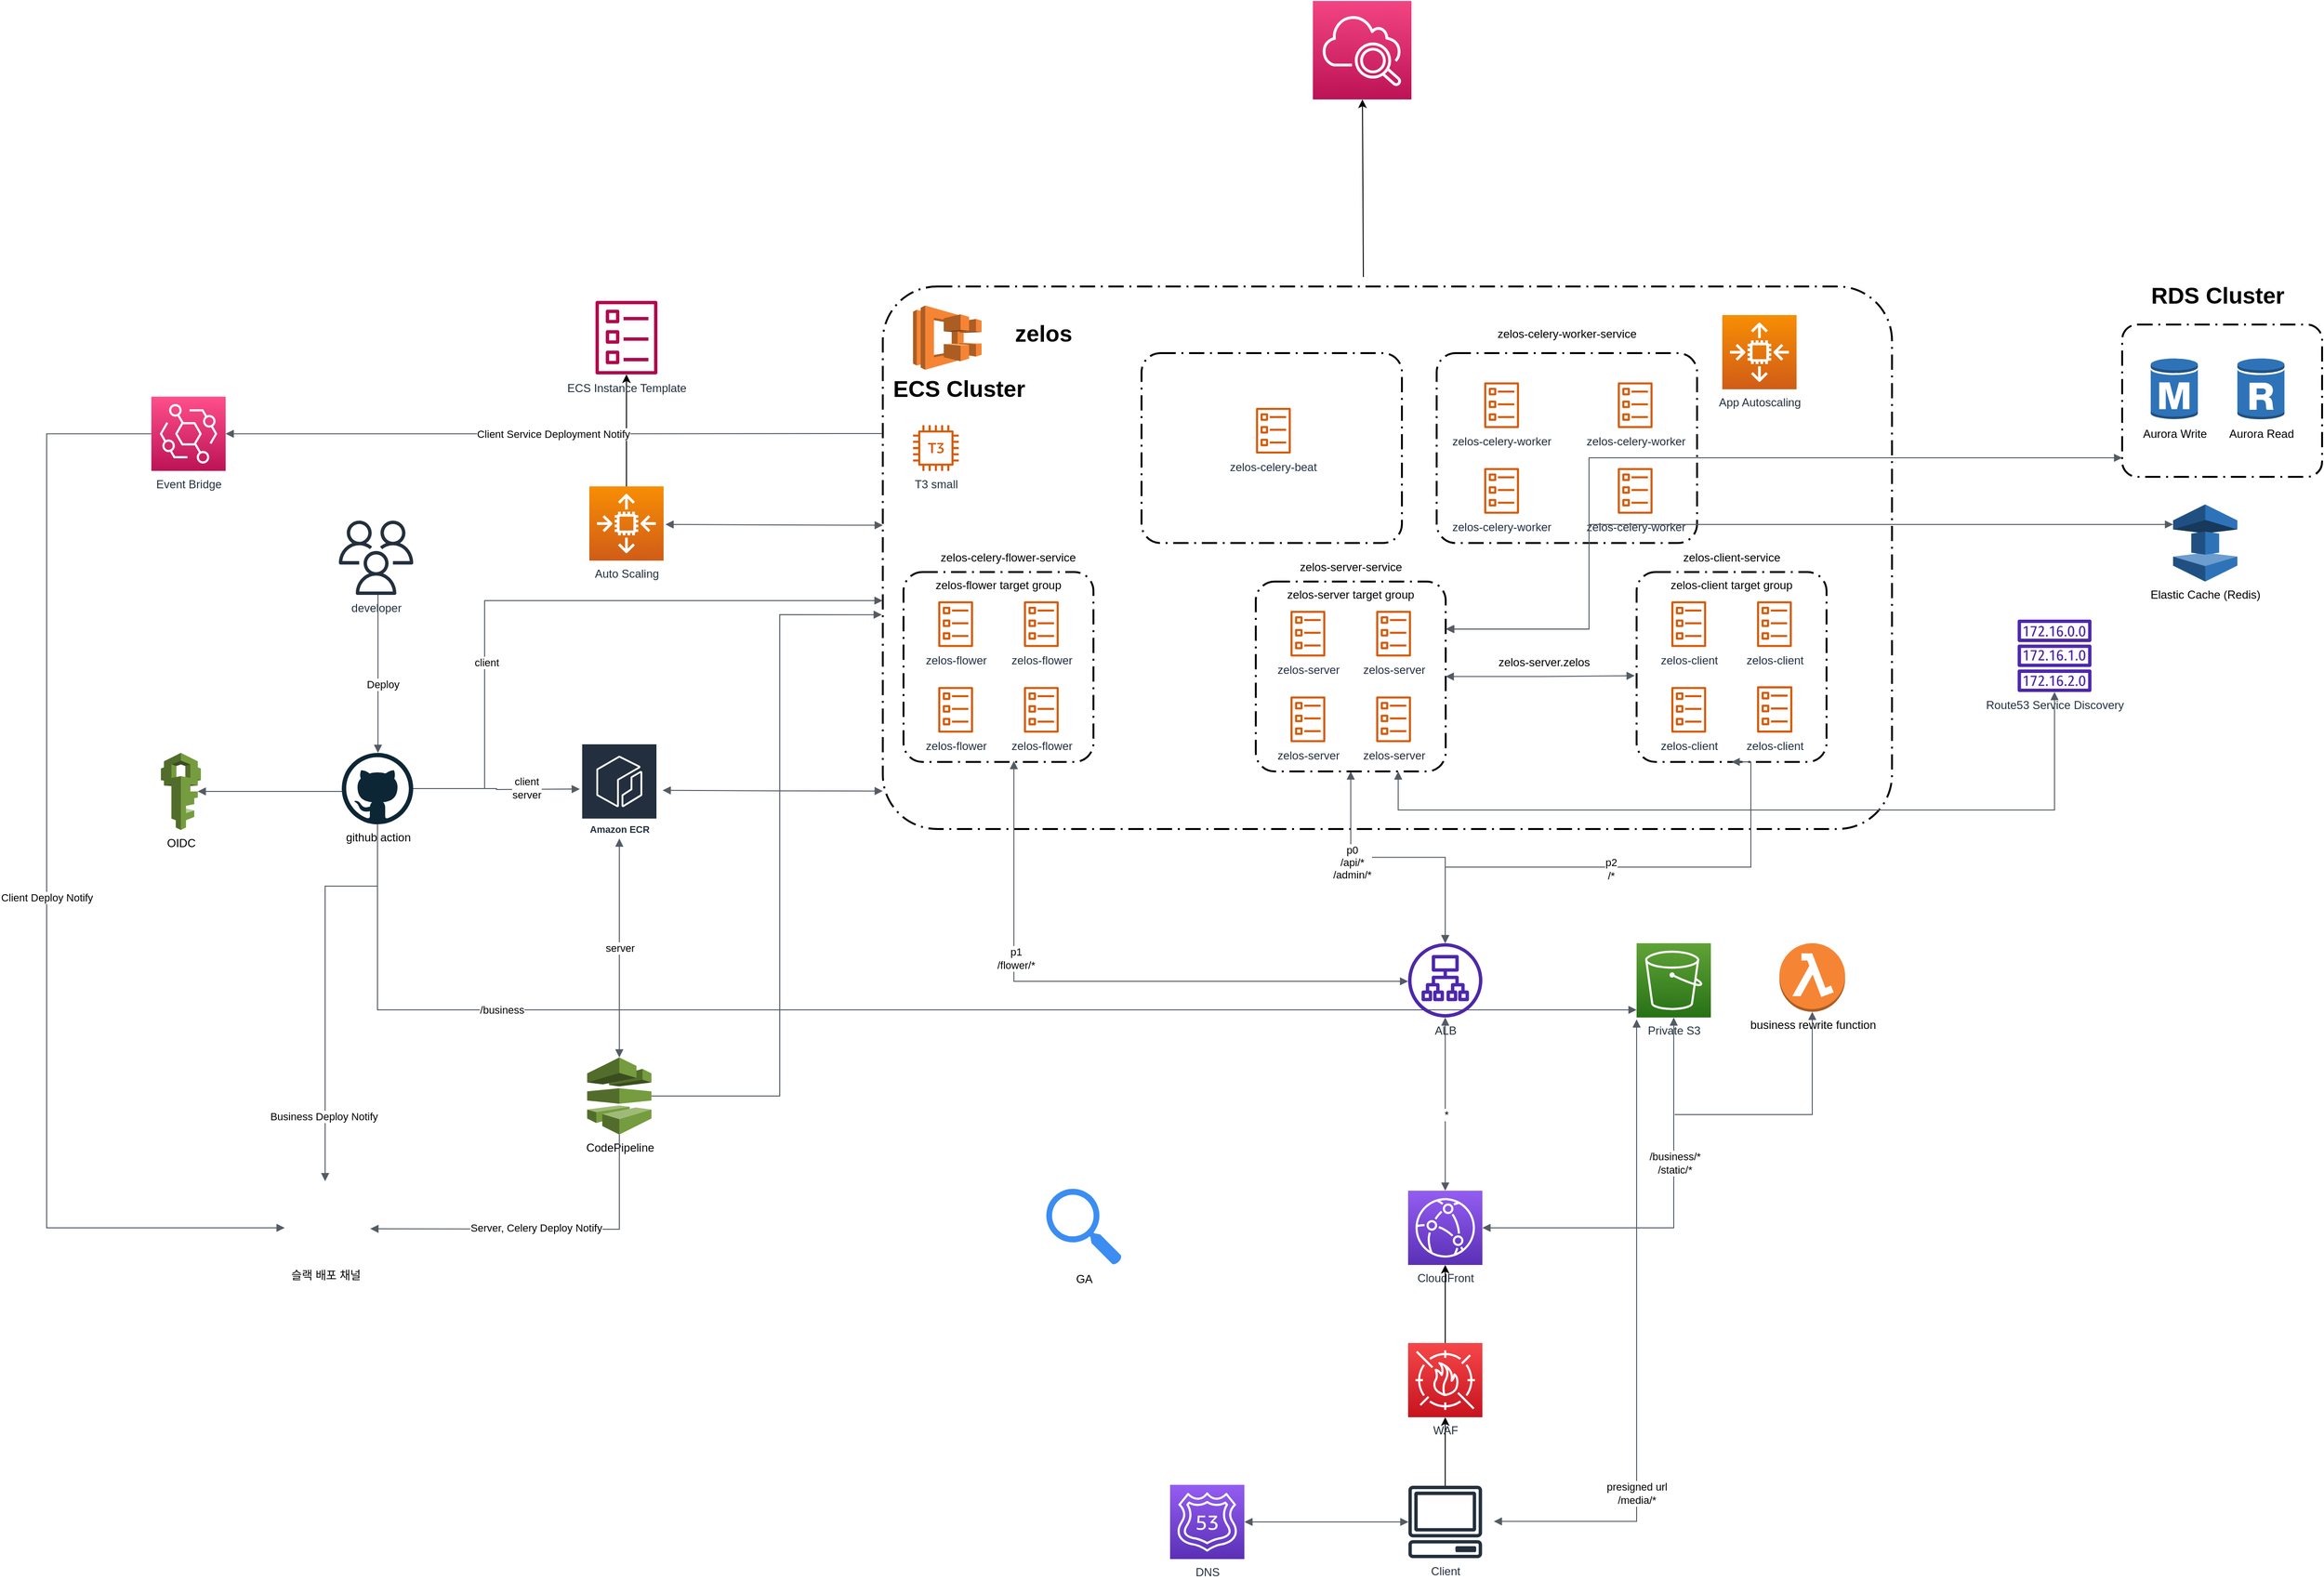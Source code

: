 <mxfile version="20.2.8" type="github">
  <diagram id="dJaCvuqT-7_yOBBMpMTf" name="페이지-1">
    <mxGraphModel dx="2943" dy="1865" grid="1" gridSize="10" guides="1" tooltips="1" connect="1" arrows="1" fold="1" page="1" pageScale="1" pageWidth="827" pageHeight="1169" math="0" shadow="0">
      <root>
        <mxCell id="0" />
        <mxCell id="1" parent="0" />
        <mxCell id="wSPPFu7AEnk8W4RW8utJ-110" value="" style="rounded=1;arcSize=10;dashed=1;fillColor=none;gradientColor=none;dashPattern=8 3 1 3;strokeWidth=2;" parent="1" vertex="1">
          <mxGeometry x="1070" y="-210" width="210" height="160" as="geometry" />
        </mxCell>
        <mxCell id="wSPPFu7AEnk8W4RW8utJ-85" value="" style="edgeStyle=orthogonalEdgeStyle;html=1;endArrow=block;elbow=vertical;startArrow=none;endFill=1;strokeColor=#545B64;rounded=0;" parent="1" source="wSPPFu7AEnk8W4RW8utJ-82" target="wSPPFu7AEnk8W4RW8utJ-2" edge="1">
          <mxGeometry width="100" relative="1" as="geometry">
            <mxPoint x="-180" y="430" as="sourcePoint" />
            <mxPoint x="560" y="490" as="targetPoint" />
            <Array as="points">
              <mxPoint x="-762" y="510" />
            </Array>
          </mxGeometry>
        </mxCell>
        <mxCell id="wSPPFu7AEnk8W4RW8utJ-86" value="/business" style="edgeLabel;html=1;align=center;verticalAlign=middle;resizable=0;points=[];" parent="wSPPFu7AEnk8W4RW8utJ-85" vertex="1" connectable="0">
          <mxGeometry x="-0.571" relative="1" as="geometry">
            <mxPoint as="offset" />
          </mxGeometry>
        </mxCell>
        <mxCell id="wSPPFu7AEnk8W4RW8utJ-41" value="" style="rounded=1;arcSize=10;dashed=1;fillColor=none;gradientColor=none;dashPattern=8 3 1 3;strokeWidth=2;" parent="1" vertex="1">
          <mxGeometry x="-231.75" y="-250" width="1060" height="570" as="geometry" />
        </mxCell>
        <mxCell id="wSPPFu7AEnk8W4RW8utJ-8" value="" style="edgeStyle=orthogonalEdgeStyle;rounded=0;orthogonalLoop=1;jettySize=auto;html=1;" parent="1" source="prAeV1eEA8YO_nb2PNf6-1" target="wSPPFu7AEnk8W4RW8utJ-5" edge="1">
          <mxGeometry relative="1" as="geometry" />
        </mxCell>
        <mxCell id="prAeV1eEA8YO_nb2PNf6-1" value="Client" style="sketch=0;outlineConnect=0;fontColor=#232F3E;gradientColor=none;fillColor=#232F3D;strokeColor=none;dashed=0;verticalLabelPosition=bottom;verticalAlign=top;align=center;html=1;fontSize=12;fontStyle=0;aspect=fixed;pointerEvents=1;shape=mxgraph.aws4.client;" parent="1" vertex="1">
          <mxGeometry x="320" y="1010" width="78" height="76" as="geometry" />
        </mxCell>
        <mxCell id="prAeV1eEA8YO_nb2PNf6-2" value="DNS" style="sketch=0;points=[[0,0,0],[0.25,0,0],[0.5,0,0],[0.75,0,0],[1,0,0],[0,1,0],[0.25,1,0],[0.5,1,0],[0.75,1,0],[1,1,0],[0,0.25,0],[0,0.5,0],[0,0.75,0],[1,0.25,0],[1,0.5,0],[1,0.75,0]];outlineConnect=0;fontColor=#232F3E;gradientColor=#945DF2;gradientDirection=north;fillColor=#5A30B5;strokeColor=#ffffff;dashed=0;verticalLabelPosition=bottom;verticalAlign=top;align=center;html=1;fontSize=12;fontStyle=0;aspect=fixed;shape=mxgraph.aws4.resourceIcon;resIcon=mxgraph.aws4.route_53;" parent="1" vertex="1">
          <mxGeometry x="70" y="1009" width="78" height="78" as="geometry" />
        </mxCell>
        <mxCell id="prAeV1eEA8YO_nb2PNf6-4" value="CloudFront" style="sketch=0;points=[[0,0,0],[0.25,0,0],[0.5,0,0],[0.75,0,0],[1,0,0],[0,1,0],[0.25,1,0],[0.5,1,0],[0.75,1,0],[1,1,0],[0,0.25,0],[0,0.5,0],[0,0.75,0],[1,0.25,0],[1,0.5,0],[1,0.75,0]];outlineConnect=0;fontColor=#232F3E;gradientColor=#945DF2;gradientDirection=north;fillColor=#5A30B5;strokeColor=#ffffff;dashed=0;verticalLabelPosition=bottom;verticalAlign=top;align=center;html=1;fontSize=12;fontStyle=0;aspect=fixed;shape=mxgraph.aws4.resourceIcon;resIcon=mxgraph.aws4.cloudfront;" parent="1" vertex="1">
          <mxGeometry x="320" y="700" width="78" height="78" as="geometry" />
        </mxCell>
        <mxCell id="prAeV1eEA8YO_nb2PNf6-6" value="" style="edgeStyle=orthogonalEdgeStyle;html=1;endArrow=block;elbow=vertical;startArrow=block;startFill=1;endFill=1;strokeColor=#545B64;rounded=0;exitX=1;exitY=0.5;exitDx=0;exitDy=0;exitPerimeter=0;" parent="1" source="prAeV1eEA8YO_nb2PNf6-2" target="prAeV1eEA8YO_nb2PNf6-1" edge="1">
          <mxGeometry width="100" relative="1" as="geometry">
            <mxPoint x="360" y="570" as="sourcePoint" />
            <mxPoint x="310" y="938" as="targetPoint" />
          </mxGeometry>
        </mxCell>
        <mxCell id="prAeV1eEA8YO_nb2PNf6-8" value="" style="edgeStyle=orthogonalEdgeStyle;html=1;endArrow=block;elbow=vertical;startArrow=block;startFill=1;endFill=1;strokeColor=#545B64;rounded=0;entryX=0.5;entryY=0;entryDx=0;entryDy=0;entryPerimeter=0;" parent="1" source="wSPPFu7AEnk8W4RW8utJ-1" target="prAeV1eEA8YO_nb2PNf6-4" edge="1">
          <mxGeometry width="100" relative="1" as="geometry">
            <mxPoint x="359" y="518" as="sourcePoint" />
            <mxPoint x="310" y="682" as="targetPoint" />
          </mxGeometry>
        </mxCell>
        <mxCell id="prAeV1eEA8YO_nb2PNf6-9" value="*" style="edgeLabel;html=1;align=center;verticalAlign=middle;resizable=0;points=[];" parent="prAeV1eEA8YO_nb2PNf6-8" vertex="1" connectable="0">
          <mxGeometry x="0.121" y="1" relative="1" as="geometry">
            <mxPoint as="offset" />
          </mxGeometry>
        </mxCell>
        <mxCell id="wSPPFu7AEnk8W4RW8utJ-1" value="ALB&lt;br&gt;" style="sketch=0;outlineConnect=0;fontColor=#232F3E;gradientColor=none;fillColor=#4D27AA;strokeColor=none;dashed=0;verticalLabelPosition=bottom;verticalAlign=top;align=center;html=1;fontSize=12;fontStyle=0;aspect=fixed;pointerEvents=1;shape=mxgraph.aws4.application_load_balancer;" parent="1" vertex="1">
          <mxGeometry x="320" y="440" width="78" height="78" as="geometry" />
        </mxCell>
        <mxCell id="wSPPFu7AEnk8W4RW8utJ-2" value="Private S3" style="sketch=0;points=[[0,0,0],[0.25,0,0],[0.5,0,0],[0.75,0,0],[1,0,0],[0,1,0],[0.25,1,0],[0.5,1,0],[0.75,1,0],[1,1,0],[0,0.25,0],[0,0.5,0],[0,0.75,0],[1,0.25,0],[1,0.5,0],[1,0.75,0]];outlineConnect=0;fontColor=#232F3E;gradientColor=#60A337;gradientDirection=north;fillColor=#277116;strokeColor=#ffffff;dashed=0;verticalLabelPosition=bottom;verticalAlign=top;align=center;html=1;fontSize=12;fontStyle=0;aspect=fixed;shape=mxgraph.aws4.resourceIcon;resIcon=mxgraph.aws4.s3;" parent="1" vertex="1">
          <mxGeometry x="560" y="440" width="78" height="78" as="geometry" />
        </mxCell>
        <mxCell id="wSPPFu7AEnk8W4RW8utJ-3" value="" style="edgeStyle=orthogonalEdgeStyle;html=1;endArrow=block;elbow=vertical;startArrow=block;startFill=1;endFill=1;strokeColor=#545B64;rounded=0;entryX=0.5;entryY=1;entryDx=0;entryDy=0;entryPerimeter=0;exitX=1;exitY=0.5;exitDx=0;exitDy=0;exitPerimeter=0;" parent="1" source="prAeV1eEA8YO_nb2PNf6-4" target="wSPPFu7AEnk8W4RW8utJ-2" edge="1">
          <mxGeometry width="100" relative="1" as="geometry">
            <mxPoint x="360" y="570" as="sourcePoint" />
            <mxPoint x="460" y="570" as="targetPoint" />
          </mxGeometry>
        </mxCell>
        <mxCell id="wSPPFu7AEnk8W4RW8utJ-4" value="/business/*&lt;br&gt;/static/*" style="edgeLabel;html=1;align=center;verticalAlign=middle;resizable=0;points=[];" parent="wSPPFu7AEnk8W4RW8utJ-3" vertex="1" connectable="0">
          <mxGeometry x="0.275" y="-1" relative="1" as="geometry">
            <mxPoint as="offset" />
          </mxGeometry>
        </mxCell>
        <mxCell id="wSPPFu7AEnk8W4RW8utJ-10" value="" style="edgeStyle=orthogonalEdgeStyle;rounded=0;orthogonalLoop=1;jettySize=auto;html=1;" parent="1" source="wSPPFu7AEnk8W4RW8utJ-5" target="prAeV1eEA8YO_nb2PNf6-4" edge="1">
          <mxGeometry relative="1" as="geometry" />
        </mxCell>
        <mxCell id="wSPPFu7AEnk8W4RW8utJ-5" value="WAF&lt;br&gt;" style="sketch=0;points=[[0,0,0],[0.25,0,0],[0.5,0,0],[0.75,0,0],[1,0,0],[0,1,0],[0.25,1,0],[0.5,1,0],[0.75,1,0],[1,1,0],[0,0.25,0],[0,0.5,0],[0,0.75,0],[1,0.25,0],[1,0.5,0],[1,0.75,0]];outlineConnect=0;fontColor=#232F3E;gradientColor=#F54749;gradientDirection=north;fillColor=#C7131F;strokeColor=#ffffff;dashed=0;verticalLabelPosition=bottom;verticalAlign=top;align=center;html=1;fontSize=12;fontStyle=0;aspect=fixed;shape=mxgraph.aws4.resourceIcon;resIcon=mxgraph.aws4.waf;" parent="1" vertex="1">
          <mxGeometry x="320" y="860" width="78" height="78" as="geometry" />
        </mxCell>
        <mxCell id="wSPPFu7AEnk8W4RW8utJ-14" value="" style="edgeStyle=orthogonalEdgeStyle;html=1;endArrow=block;elbow=vertical;startArrow=block;startFill=1;endFill=1;strokeColor=#545B64;rounded=0;entryX=0.5;entryY=1;entryDx=0;entryDy=0;" parent="1" source="wSPPFu7AEnk8W4RW8utJ-1" target="wSPPFu7AEnk8W4RW8utJ-12" edge="1">
          <mxGeometry width="100" relative="1" as="geometry">
            <mxPoint x="300" y="400" as="sourcePoint" />
            <mxPoint x="450" y="360" as="targetPoint" />
          </mxGeometry>
        </mxCell>
        <mxCell id="wSPPFu7AEnk8W4RW8utJ-19" value="p0&lt;br&gt;/api/*&lt;br&gt;/admin/*" style="edgeLabel;html=1;align=center;verticalAlign=middle;resizable=0;points=[];" parent="wSPPFu7AEnk8W4RW8utJ-14" vertex="1" connectable="0">
          <mxGeometry x="0.352" y="5" relative="1" as="geometry">
            <mxPoint as="offset" />
          </mxGeometry>
        </mxCell>
        <mxCell id="wSPPFu7AEnk8W4RW8utJ-20" value="zelos-server target group&#xa;" style="group" parent="1" vertex="1" connectable="0">
          <mxGeometry x="160" y="60" width="199.5" height="199.5" as="geometry" />
        </mxCell>
        <mxCell id="wSPPFu7AEnk8W4RW8utJ-12" value="" style="rounded=1;arcSize=10;dashed=1;fillColor=none;gradientColor=none;dashPattern=8 3 1 3;strokeWidth=2;" parent="wSPPFu7AEnk8W4RW8utJ-20" vertex="1">
          <mxGeometry width="199.5" height="199.5" as="geometry" />
        </mxCell>
        <mxCell id="wSPPFu7AEnk8W4RW8utJ-15" value="zelos-server&lt;br&gt;" style="sketch=0;outlineConnect=0;fontColor=#232F3E;gradientColor=none;fillColor=#D45B07;strokeColor=none;dashed=0;verticalLabelPosition=bottom;verticalAlign=top;align=center;html=1;fontSize=12;fontStyle=0;aspect=fixed;pointerEvents=1;shape=mxgraph.aws4.ecs_task;" parent="wSPPFu7AEnk8W4RW8utJ-20" vertex="1">
          <mxGeometry x="36.25" y="30.75" width="37" height="48" as="geometry" />
        </mxCell>
        <mxCell id="wSPPFu7AEnk8W4RW8utJ-16" value="zelos-server&lt;br&gt;" style="sketch=0;outlineConnect=0;fontColor=#232F3E;gradientColor=none;fillColor=#D45B07;strokeColor=none;dashed=0;verticalLabelPosition=bottom;verticalAlign=top;align=center;html=1;fontSize=12;fontStyle=0;aspect=fixed;pointerEvents=1;shape=mxgraph.aws4.ecs_task;" parent="wSPPFu7AEnk8W4RW8utJ-20" vertex="1">
          <mxGeometry x="126.25" y="30.75" width="37" height="48" as="geometry" />
        </mxCell>
        <mxCell id="wSPPFu7AEnk8W4RW8utJ-17" value="zelos-server&lt;br&gt;" style="sketch=0;outlineConnect=0;fontColor=#232F3E;gradientColor=none;fillColor=#D45B07;strokeColor=none;dashed=0;verticalLabelPosition=bottom;verticalAlign=top;align=center;html=1;fontSize=12;fontStyle=0;aspect=fixed;pointerEvents=1;shape=mxgraph.aws4.ecs_task;" parent="wSPPFu7AEnk8W4RW8utJ-20" vertex="1">
          <mxGeometry x="36.25" y="120.75" width="37" height="48" as="geometry" />
        </mxCell>
        <mxCell id="wSPPFu7AEnk8W4RW8utJ-18" value="zelos-server&lt;br&gt;" style="sketch=0;outlineConnect=0;fontColor=#232F3E;gradientColor=none;fillColor=#D45B07;strokeColor=none;dashed=0;verticalLabelPosition=bottom;verticalAlign=top;align=center;html=1;fontSize=12;fontStyle=0;aspect=fixed;pointerEvents=1;shape=mxgraph.aws4.ecs_task;" parent="wSPPFu7AEnk8W4RW8utJ-20" vertex="1">
          <mxGeometry x="126.25" y="120.75" width="37" height="48" as="geometry" />
        </mxCell>
        <mxCell id="wSPPFu7AEnk8W4RW8utJ-21" value="zelos-client target group" style="group" parent="1" vertex="1" connectable="0">
          <mxGeometry x="560" y="50" width="199.5" height="199.5" as="geometry" />
        </mxCell>
        <mxCell id="wSPPFu7AEnk8W4RW8utJ-22" value="" style="rounded=1;arcSize=10;dashed=1;fillColor=none;gradientColor=none;dashPattern=8 3 1 3;strokeWidth=2;" parent="wSPPFu7AEnk8W4RW8utJ-21" vertex="1">
          <mxGeometry width="199.5" height="199.5" as="geometry" />
        </mxCell>
        <mxCell id="wSPPFu7AEnk8W4RW8utJ-23" value="zelos-client" style="sketch=0;outlineConnect=0;fontColor=#232F3E;gradientColor=none;fillColor=#D45B07;strokeColor=none;dashed=0;verticalLabelPosition=bottom;verticalAlign=top;align=center;html=1;fontSize=12;fontStyle=0;aspect=fixed;pointerEvents=1;shape=mxgraph.aws4.ecs_task;" parent="wSPPFu7AEnk8W4RW8utJ-21" vertex="1">
          <mxGeometry x="36.25" y="30.75" width="37" height="48" as="geometry" />
        </mxCell>
        <mxCell id="wSPPFu7AEnk8W4RW8utJ-24" value="zelos-client" style="sketch=0;outlineConnect=0;fontColor=#232F3E;gradientColor=none;fillColor=#D45B07;strokeColor=none;dashed=0;verticalLabelPosition=bottom;verticalAlign=top;align=center;html=1;fontSize=12;fontStyle=0;aspect=fixed;pointerEvents=1;shape=mxgraph.aws4.ecs_task;" parent="wSPPFu7AEnk8W4RW8utJ-21" vertex="1">
          <mxGeometry x="126.25" y="30.75" width="37" height="48" as="geometry" />
        </mxCell>
        <mxCell id="wSPPFu7AEnk8W4RW8utJ-25" value="zelos-client" style="sketch=0;outlineConnect=0;fontColor=#232F3E;gradientColor=none;fillColor=#D45B07;strokeColor=none;dashed=0;verticalLabelPosition=bottom;verticalAlign=top;align=center;html=1;fontSize=12;fontStyle=0;aspect=fixed;pointerEvents=1;shape=mxgraph.aws4.ecs_task;" parent="wSPPFu7AEnk8W4RW8utJ-21" vertex="1">
          <mxGeometry x="36.25" y="120.75" width="37" height="48" as="geometry" />
        </mxCell>
        <mxCell id="wSPPFu7AEnk8W4RW8utJ-26" value="zelos-client" style="sketch=0;outlineConnect=0;fontColor=#232F3E;gradientColor=none;fillColor=#D45B07;strokeColor=none;dashed=0;verticalLabelPosition=bottom;verticalAlign=top;align=center;html=1;fontSize=12;fontStyle=0;aspect=fixed;pointerEvents=1;shape=mxgraph.aws4.ecs_task;" parent="wSPPFu7AEnk8W4RW8utJ-21" vertex="1">
          <mxGeometry x="126.25" y="120" width="37.58" height="48.75" as="geometry" />
        </mxCell>
        <mxCell id="wSPPFu7AEnk8W4RW8utJ-29" value="" style="edgeStyle=orthogonalEdgeStyle;html=1;endArrow=block;elbow=vertical;startArrow=block;startFill=1;endFill=1;strokeColor=#545B64;rounded=0;entryX=0.5;entryY=1;entryDx=0;entryDy=0;" parent="1" source="wSPPFu7AEnk8W4RW8utJ-1" target="wSPPFu7AEnk8W4RW8utJ-22" edge="1">
          <mxGeometry width="100" relative="1" as="geometry">
            <mxPoint x="360" y="390" as="sourcePoint" />
            <mxPoint x="460" y="390" as="targetPoint" />
            <Array as="points">
              <mxPoint x="359" y="360" />
              <mxPoint x="680" y="360" />
            </Array>
          </mxGeometry>
        </mxCell>
        <mxCell id="wSPPFu7AEnk8W4RW8utJ-30" value="p2&lt;br&gt;/*" style="edgeLabel;html=1;align=center;verticalAlign=middle;resizable=0;points=[];" parent="wSPPFu7AEnk8W4RW8utJ-29" vertex="1" connectable="0">
          <mxGeometry x="-0.047" y="-2" relative="1" as="geometry">
            <mxPoint as="offset" />
          </mxGeometry>
        </mxCell>
        <mxCell id="wSPPFu7AEnk8W4RW8utJ-31" value="zelos-flower target group&#xa;" style="group" parent="1" vertex="1" connectable="0">
          <mxGeometry x="-210" y="50" width="199.5" height="199.5" as="geometry" />
        </mxCell>
        <mxCell id="wSPPFu7AEnk8W4RW8utJ-32" value="" style="rounded=1;arcSize=10;dashed=1;fillColor=none;gradientColor=none;dashPattern=8 3 1 3;strokeWidth=2;" parent="wSPPFu7AEnk8W4RW8utJ-31" vertex="1">
          <mxGeometry width="199.5" height="199.5" as="geometry" />
        </mxCell>
        <mxCell id="wSPPFu7AEnk8W4RW8utJ-33" value="zelos-flower" style="sketch=0;outlineConnect=0;fontColor=#232F3E;gradientColor=none;fillColor=#D45B07;strokeColor=none;dashed=0;verticalLabelPosition=bottom;verticalAlign=top;align=center;html=1;fontSize=12;fontStyle=0;aspect=fixed;pointerEvents=1;shape=mxgraph.aws4.ecs_task;" parent="wSPPFu7AEnk8W4RW8utJ-31" vertex="1">
          <mxGeometry x="36.25" y="30.75" width="37" height="48" as="geometry" />
        </mxCell>
        <mxCell id="wSPPFu7AEnk8W4RW8utJ-34" value="zelos-flower" style="sketch=0;outlineConnect=0;fontColor=#232F3E;gradientColor=none;fillColor=#D45B07;strokeColor=none;dashed=0;verticalLabelPosition=bottom;verticalAlign=top;align=center;html=1;fontSize=12;fontStyle=0;aspect=fixed;pointerEvents=1;shape=mxgraph.aws4.ecs_task;" parent="wSPPFu7AEnk8W4RW8utJ-31" vertex="1">
          <mxGeometry x="126.25" y="30.75" width="37" height="48" as="geometry" />
        </mxCell>
        <mxCell id="wSPPFu7AEnk8W4RW8utJ-35" value="zelos-flower" style="sketch=0;outlineConnect=0;fontColor=#232F3E;gradientColor=none;fillColor=#D45B07;strokeColor=none;dashed=0;verticalLabelPosition=bottom;verticalAlign=top;align=center;html=1;fontSize=12;fontStyle=0;aspect=fixed;pointerEvents=1;shape=mxgraph.aws4.ecs_task;" parent="wSPPFu7AEnk8W4RW8utJ-31" vertex="1">
          <mxGeometry x="36.25" y="120.75" width="37" height="48" as="geometry" />
        </mxCell>
        <mxCell id="wSPPFu7AEnk8W4RW8utJ-36" value="zelos-flower" style="sketch=0;outlineConnect=0;fontColor=#232F3E;gradientColor=none;fillColor=#D45B07;strokeColor=none;dashed=0;verticalLabelPosition=bottom;verticalAlign=top;align=center;html=1;fontSize=12;fontStyle=0;aspect=fixed;pointerEvents=1;shape=mxgraph.aws4.ecs_task;" parent="wSPPFu7AEnk8W4RW8utJ-31" vertex="1">
          <mxGeometry x="126.25" y="120.75" width="37" height="48" as="geometry" />
        </mxCell>
        <mxCell id="wSPPFu7AEnk8W4RW8utJ-38" value="" style="edgeStyle=orthogonalEdgeStyle;html=1;endArrow=block;elbow=vertical;startArrow=block;startFill=1;endFill=1;strokeColor=#545B64;rounded=0;exitX=0.581;exitY=0.995;exitDx=0;exitDy=0;exitPerimeter=0;" parent="1" source="wSPPFu7AEnk8W4RW8utJ-32" target="wSPPFu7AEnk8W4RW8utJ-1" edge="1">
          <mxGeometry width="100" relative="1" as="geometry">
            <mxPoint x="40" y="370" as="sourcePoint" />
            <mxPoint x="140" y="370" as="targetPoint" />
            <Array as="points">
              <mxPoint x="-94" y="480" />
            </Array>
          </mxGeometry>
        </mxCell>
        <mxCell id="wSPPFu7AEnk8W4RW8utJ-39" value="p1&lt;br&gt;/flower/*" style="edgeLabel;html=1;align=center;verticalAlign=middle;resizable=0;points=[];" parent="wSPPFu7AEnk8W4RW8utJ-38" vertex="1" connectable="0">
          <mxGeometry x="-0.357" y="2" relative="1" as="geometry">
            <mxPoint as="offset" />
          </mxGeometry>
        </mxCell>
        <mxCell id="wSPPFu7AEnk8W4RW8utJ-40" value="" style="outlineConnect=0;dashed=0;verticalLabelPosition=bottom;verticalAlign=top;align=center;html=1;shape=mxgraph.aws3.ecs;fillColor=#F58534;gradientColor=none;" parent="1" vertex="1">
          <mxGeometry x="-200" y="-230" width="72" height="67.5" as="geometry" />
        </mxCell>
        <mxCell id="wSPPFu7AEnk8W4RW8utJ-43" value="" style="group" parent="1" vertex="1" connectable="0">
          <mxGeometry x="350" y="-180" width="273.5" height="199.5" as="geometry" />
        </mxCell>
        <mxCell id="wSPPFu7AEnk8W4RW8utJ-44" value="" style="rounded=1;arcSize=10;dashed=1;fillColor=none;gradientColor=none;dashPattern=8 3 1 3;strokeWidth=2;" parent="wSPPFu7AEnk8W4RW8utJ-43" vertex="1">
          <mxGeometry width="273.5" height="199.5" as="geometry" />
        </mxCell>
        <mxCell id="wSPPFu7AEnk8W4RW8utJ-45" value="zelos-celery-worker" style="sketch=0;outlineConnect=0;fontColor=#232F3E;gradientColor=none;fillColor=#D45B07;strokeColor=none;dashed=0;verticalLabelPosition=bottom;verticalAlign=top;align=center;html=1;fontSize=12;fontStyle=0;aspect=fixed;pointerEvents=1;shape=mxgraph.aws4.ecs_task;" parent="wSPPFu7AEnk8W4RW8utJ-43" vertex="1">
          <mxGeometry x="49.696" y="30.75" width="37" height="48" as="geometry" />
        </mxCell>
        <mxCell id="wSPPFu7AEnk8W4RW8utJ-46" value="zelos-celery-worker" style="sketch=0;outlineConnect=0;fontColor=#232F3E;gradientColor=none;fillColor=#D45B07;strokeColor=none;dashed=0;verticalLabelPosition=bottom;verticalAlign=top;align=center;html=1;fontSize=12;fontStyle=0;aspect=fixed;pointerEvents=1;shape=mxgraph.aws4.ecs_task;" parent="wSPPFu7AEnk8W4RW8utJ-43" vertex="1">
          <mxGeometry x="190.0" y="30.75" width="37" height="48" as="geometry" />
        </mxCell>
        <mxCell id="wSPPFu7AEnk8W4RW8utJ-47" value="zelos-celery-worker" style="sketch=0;outlineConnect=0;fontColor=#232F3E;gradientColor=none;fillColor=#D45B07;strokeColor=none;dashed=0;verticalLabelPosition=bottom;verticalAlign=top;align=center;html=1;fontSize=12;fontStyle=0;aspect=fixed;pointerEvents=1;shape=mxgraph.aws4.ecs_task;" parent="wSPPFu7AEnk8W4RW8utJ-43" vertex="1">
          <mxGeometry x="49.696" y="120.75" width="37" height="48" as="geometry" />
        </mxCell>
        <mxCell id="wSPPFu7AEnk8W4RW8utJ-48" value="zelos-celery-worker" style="sketch=0;outlineConnect=0;fontColor=#232F3E;gradientColor=none;fillColor=#D45B07;strokeColor=none;dashed=0;verticalLabelPosition=bottom;verticalAlign=top;align=center;html=1;fontSize=12;fontStyle=0;aspect=fixed;pointerEvents=1;shape=mxgraph.aws4.ecs_task;" parent="wSPPFu7AEnk8W4RW8utJ-43" vertex="1">
          <mxGeometry x="190.0" y="120.75" width="37" height="48" as="geometry" />
        </mxCell>
        <mxCell id="wSPPFu7AEnk8W4RW8utJ-50" value="zelos&amp;nbsp;" style="text;strokeColor=none;fillColor=none;html=1;fontSize=24;fontStyle=1;verticalAlign=middle;align=center;" parent="1" vertex="1">
          <mxGeometry x="-110.5" y="-220" width="100" height="40" as="geometry" />
        </mxCell>
        <mxCell id="wSPPFu7AEnk8W4RW8utJ-51" value="ECS Cluster" style="text;strokeColor=none;fillColor=none;html=1;fontSize=24;fontStyle=1;verticalAlign=middle;align=center;" parent="1" vertex="1">
          <mxGeometry x="-214" y="-162.5" width="124" height="40" as="geometry" />
        </mxCell>
        <mxCell id="wSPPFu7AEnk8W4RW8utJ-52" value="T3 small&lt;br&gt;" style="sketch=0;outlineConnect=0;fontColor=#232F3E;gradientColor=none;fillColor=#D45B07;strokeColor=none;dashed=0;verticalLabelPosition=bottom;verticalAlign=top;align=center;html=1;fontSize=12;fontStyle=0;aspect=fixed;pointerEvents=1;shape=mxgraph.aws4.t3_instance;" parent="1" vertex="1">
          <mxGeometry x="-200" y="-104.25" width="48" height="48" as="geometry" />
        </mxCell>
        <mxCell id="wSPPFu7AEnk8W4RW8utJ-59" value="" style="edgeStyle=orthogonalEdgeStyle;rounded=0;orthogonalLoop=1;jettySize=auto;html=1;" parent="1" source="wSPPFu7AEnk8W4RW8utJ-53" target="wSPPFu7AEnk8W4RW8utJ-58" edge="1">
          <mxGeometry relative="1" as="geometry" />
        </mxCell>
        <mxCell id="wSPPFu7AEnk8W4RW8utJ-53" value="Auto Scaling" style="sketch=0;points=[[0,0,0],[0.25,0,0],[0.5,0,0],[0.75,0,0],[1,0,0],[0,1,0],[0.25,1,0],[0.5,1,0],[0.75,1,0],[1,1,0],[0,0.25,0],[0,0.5,0],[0,0.75,0],[1,0.25,0],[1,0.5,0],[1,0.75,0]];outlineConnect=0;fontColor=#232F3E;gradientColor=#F78E04;gradientDirection=north;fillColor=#D05C17;strokeColor=#ffffff;dashed=0;verticalLabelPosition=bottom;verticalAlign=top;align=center;html=1;fontSize=12;fontStyle=0;aspect=fixed;shape=mxgraph.aws4.resourceIcon;resIcon=mxgraph.aws4.auto_scaling2;" parent="1" vertex="1">
          <mxGeometry x="-540" y="-40" width="78" height="78" as="geometry" />
        </mxCell>
        <mxCell id="wSPPFu7AEnk8W4RW8utJ-57" value="" style="edgeStyle=orthogonalEdgeStyle;html=1;endArrow=block;elbow=vertical;startArrow=block;startFill=1;endFill=1;strokeColor=#545B64;rounded=0;entryX=0;entryY=0.44;entryDx=0;entryDy=0;entryPerimeter=0;" parent="1" target="wSPPFu7AEnk8W4RW8utJ-41" edge="1">
          <mxGeometry width="100" relative="1" as="geometry">
            <mxPoint x="-460" as="sourcePoint" />
            <mxPoint x="-290" y="18.32" as="targetPoint" />
          </mxGeometry>
        </mxCell>
        <mxCell id="wSPPFu7AEnk8W4RW8utJ-58" value="ECS Instance Template" style="sketch=0;outlineConnect=0;fontColor=#232F3E;gradientColor=none;fillColor=#B0084D;strokeColor=none;dashed=0;verticalLabelPosition=bottom;verticalAlign=top;align=center;html=1;fontSize=12;fontStyle=0;aspect=fixed;pointerEvents=1;shape=mxgraph.aws4.template;" parent="1" vertex="1">
          <mxGeometry x="-533.5" y="-235.25" width="65" height="78" as="geometry" />
        </mxCell>
        <mxCell id="wSPPFu7AEnk8W4RW8utJ-60" value="business rewrite function" style="outlineConnect=0;dashed=0;verticalLabelPosition=bottom;verticalAlign=top;align=center;html=1;shape=mxgraph.aws3.lambda_function;fillColor=#F58534;gradientColor=none;" parent="1" vertex="1">
          <mxGeometry x="710" y="440" width="69" height="72" as="geometry" />
        </mxCell>
        <mxCell id="wSPPFu7AEnk8W4RW8utJ-62" value="" style="edgeStyle=orthogonalEdgeStyle;html=1;endArrow=none;elbow=vertical;startArrow=block;startFill=1;strokeColor=#545B64;rounded=0;exitX=0.5;exitY=1;exitDx=0;exitDy=0;exitPerimeter=0;" parent="1" source="wSPPFu7AEnk8W4RW8utJ-60" edge="1">
          <mxGeometry width="100" relative="1" as="geometry">
            <mxPoint x="779" y="690" as="sourcePoint" />
            <mxPoint x="600" y="620" as="targetPoint" />
            <Array as="points">
              <mxPoint x="744" y="620" />
            </Array>
          </mxGeometry>
        </mxCell>
        <mxCell id="wSPPFu7AEnk8W4RW8utJ-63" value="" style="edgeStyle=orthogonalEdgeStyle;html=1;endArrow=block;elbow=vertical;startArrow=block;startFill=1;endFill=1;strokeColor=#545B64;rounded=0;" parent="1" edge="1">
          <mxGeometry width="100" relative="1" as="geometry">
            <mxPoint x="410" y="1047.41" as="sourcePoint" />
            <mxPoint x="560" y="520" as="targetPoint" />
            <Array as="points">
              <mxPoint x="560" y="1047" />
            </Array>
          </mxGeometry>
        </mxCell>
        <mxCell id="wSPPFu7AEnk8W4RW8utJ-64" value="presigned url&lt;br&gt;/media/*" style="edgeLabel;html=1;align=center;verticalAlign=middle;resizable=0;points=[];" parent="wSPPFu7AEnk8W4RW8utJ-63" vertex="1" connectable="0">
          <mxGeometry x="-0.468" relative="1" as="geometry">
            <mxPoint as="offset" />
          </mxGeometry>
        </mxCell>
        <mxCell id="wSPPFu7AEnk8W4RW8utJ-65" value="zelos-celery-worker-service" style="text;html=1;strokeColor=none;fillColor=none;align=center;verticalAlign=middle;whiteSpace=wrap;rounded=0;" parent="1" vertex="1">
          <mxGeometry x="406.75" y="-215" width="160" height="30" as="geometry" />
        </mxCell>
        <mxCell id="wSPPFu7AEnk8W4RW8utJ-67" value="zelos-celery-flower-service" style="text;html=1;strokeColor=none;fillColor=none;align=center;verticalAlign=middle;whiteSpace=wrap;rounded=0;" parent="1" vertex="1">
          <mxGeometry x="-180" y="20" width="160" height="30" as="geometry" />
        </mxCell>
        <mxCell id="wSPPFu7AEnk8W4RW8utJ-68" value="zelos-server-service" style="text;html=1;strokeColor=none;fillColor=none;align=center;verticalAlign=middle;whiteSpace=wrap;rounded=0;" parent="1" vertex="1">
          <mxGeometry x="179.75" y="30" width="160" height="30" as="geometry" />
        </mxCell>
        <mxCell id="wSPPFu7AEnk8W4RW8utJ-69" value="zelos-client-service" style="text;html=1;strokeColor=none;fillColor=none;align=center;verticalAlign=middle;whiteSpace=wrap;rounded=0;" parent="1" vertex="1">
          <mxGeometry x="579.75" y="20" width="160" height="30" as="geometry" />
        </mxCell>
        <mxCell id="wSPPFu7AEnk8W4RW8utJ-72" value="zelos-server.zelos" style="text;html=1;strokeColor=none;fillColor=none;align=center;verticalAlign=middle;whiteSpace=wrap;rounded=0;" parent="1" vertex="1">
          <mxGeometry x="398" y="130" width="130" height="30" as="geometry" />
        </mxCell>
        <mxCell id="wSPPFu7AEnk8W4RW8utJ-73" value="" style="edgeStyle=orthogonalEdgeStyle;html=1;endArrow=block;elbow=vertical;startArrow=block;startFill=1;endFill=1;strokeColor=#545B64;rounded=0;exitX=1;exitY=0.5;exitDx=0;exitDy=0;entryX=-0.01;entryY=0.546;entryDx=0;entryDy=0;entryPerimeter=0;" parent="1" source="wSPPFu7AEnk8W4RW8utJ-12" target="wSPPFu7AEnk8W4RW8utJ-22" edge="1">
          <mxGeometry width="100" relative="1" as="geometry">
            <mxPoint x="430" y="100" as="sourcePoint" />
            <mxPoint x="530" y="100" as="targetPoint" />
          </mxGeometry>
        </mxCell>
        <mxCell id="wSPPFu7AEnk8W4RW8utJ-74" value="App Autoscaling" style="sketch=0;points=[[0,0,0],[0.25,0,0],[0.5,0,0],[0.75,0,0],[1,0,0],[0,1,0],[0.25,1,0],[0.5,1,0],[0.75,1,0],[1,1,0],[0,0.25,0],[0,0.5,0],[0,0.75,0],[1,0.25,0],[1,0.5,0],[1,0.75,0]];outlineConnect=0;fontColor=#232F3E;gradientColor=#F78E04;gradientDirection=north;fillColor=#D05C17;strokeColor=#ffffff;dashed=0;verticalLabelPosition=bottom;verticalAlign=top;align=center;html=1;fontSize=12;fontStyle=0;aspect=fixed;shape=mxgraph.aws4.resourceIcon;resIcon=mxgraph.aws4.auto_scaling2;" parent="1" vertex="1">
          <mxGeometry x="650" y="-220" width="78" height="78" as="geometry" />
        </mxCell>
        <mxCell id="wSPPFu7AEnk8W4RW8utJ-75" value="Route53 Service Discovery" style="sketch=0;outlineConnect=0;fontColor=#232F3E;gradientColor=none;fillColor=#4D27AA;strokeColor=none;dashed=0;verticalLabelPosition=bottom;verticalAlign=top;align=center;html=1;fontSize=12;fontStyle=0;aspect=fixed;pointerEvents=1;shape=mxgraph.aws4.route_table;" parent="1" vertex="1">
          <mxGeometry x="960" y="100" width="78" height="76" as="geometry" />
        </mxCell>
        <mxCell id="wSPPFu7AEnk8W4RW8utJ-76" value="" style="edgeStyle=orthogonalEdgeStyle;html=1;endArrow=block;elbow=vertical;startArrow=block;startFill=1;endFill=1;strokeColor=#545B64;rounded=0;entryX=0.75;entryY=1;entryDx=0;entryDy=0;" parent="1" source="wSPPFu7AEnk8W4RW8utJ-75" target="wSPPFu7AEnk8W4RW8utJ-12" edge="1">
          <mxGeometry width="100" relative="1" as="geometry">
            <mxPoint x="910" y="290" as="sourcePoint" />
            <mxPoint x="1010" y="290" as="targetPoint" />
            <Array as="points">
              <mxPoint x="999" y="300" />
              <mxPoint x="310" y="300" />
            </Array>
          </mxGeometry>
        </mxCell>
        <mxCell id="wSPPFu7AEnk8W4RW8utJ-78" value="Amazon ECR" style="sketch=0;outlineConnect=0;fontColor=#232F3E;gradientColor=none;strokeColor=#ffffff;fillColor=#232F3E;dashed=0;verticalLabelPosition=middle;verticalAlign=bottom;align=center;html=1;whiteSpace=wrap;fontSize=10;fontStyle=1;spacing=3;shape=mxgraph.aws4.productIcon;prIcon=mxgraph.aws4.ecr;" parent="1" vertex="1">
          <mxGeometry x="-548.5" y="230" width="80" height="100" as="geometry" />
        </mxCell>
        <mxCell id="wSPPFu7AEnk8W4RW8utJ-79" value="" style="edgeStyle=orthogonalEdgeStyle;html=1;endArrow=block;elbow=vertical;startArrow=block;startFill=1;endFill=1;strokeColor=#545B64;rounded=0;entryX=0;entryY=0.93;entryDx=0;entryDy=0;entryPerimeter=0;" parent="1" target="wSPPFu7AEnk8W4RW8utJ-41" edge="1">
          <mxGeometry width="100" relative="1" as="geometry">
            <mxPoint x="-463" y="279.38" as="sourcePoint" />
            <mxPoint x="-363" y="279.38" as="targetPoint" />
          </mxGeometry>
        </mxCell>
        <mxCell id="wSPPFu7AEnk8W4RW8utJ-80" value="CodePipeline&lt;br&gt;" style="outlineConnect=0;dashed=0;verticalLabelPosition=bottom;verticalAlign=top;align=center;html=1;shape=mxgraph.aws3.codepipeline;fillColor=#759C3E;gradientColor=none;" parent="1" vertex="1">
          <mxGeometry x="-542.25" y="560" width="67.5" height="81" as="geometry" />
        </mxCell>
        <mxCell id="wSPPFu7AEnk8W4RW8utJ-81" value="server" style="edgeStyle=orthogonalEdgeStyle;html=1;endArrow=block;elbow=vertical;startArrow=block;startFill=1;endFill=1;strokeColor=#545B64;rounded=0;exitX=0.5;exitY=0;exitDx=0;exitDy=0;exitPerimeter=0;" parent="1" source="wSPPFu7AEnk8W4RW8utJ-80" target="wSPPFu7AEnk8W4RW8utJ-78" edge="1">
          <mxGeometry width="100" relative="1" as="geometry">
            <mxPoint x="-180" y="430" as="sourcePoint" />
            <mxPoint x="-80" y="430" as="targetPoint" />
          </mxGeometry>
        </mxCell>
        <mxCell id="wSPPFu7AEnk8W4RW8utJ-82" value="github action" style="dashed=0;outlineConnect=0;html=1;align=center;labelPosition=center;verticalLabelPosition=bottom;verticalAlign=top;shape=mxgraph.weblogos.github" parent="1" vertex="1">
          <mxGeometry x="-800" y="240" width="75" height="75" as="geometry" />
        </mxCell>
        <mxCell id="wSPPFu7AEnk8W4RW8utJ-87" value="" style="edgeStyle=orthogonalEdgeStyle;html=1;endArrow=block;elbow=vertical;startArrow=none;endFill=1;strokeColor=#545B64;rounded=0;" parent="1" source="wSPPFu7AEnk8W4RW8utJ-82" edge="1">
          <mxGeometry width="100" relative="1" as="geometry">
            <mxPoint x="-180" y="430" as="sourcePoint" />
            <mxPoint x="-550" y="278" as="targetPoint" />
          </mxGeometry>
        </mxCell>
        <mxCell id="wSPPFu7AEnk8W4RW8utJ-88" value="client&lt;br&gt;server" style="edgeLabel;html=1;align=center;verticalAlign=middle;resizable=0;points=[];" parent="wSPPFu7AEnk8W4RW8utJ-87" vertex="1" connectable="0">
          <mxGeometry x="0.345" y="2" relative="1" as="geometry">
            <mxPoint x="1" as="offset" />
          </mxGeometry>
        </mxCell>
        <mxCell id="wSPPFu7AEnk8W4RW8utJ-89" value="developer" style="sketch=0;outlineConnect=0;fontColor=#232F3E;gradientColor=none;fillColor=#232F3D;strokeColor=none;dashed=0;verticalLabelPosition=bottom;verticalAlign=top;align=center;html=1;fontSize=12;fontStyle=0;aspect=fixed;pointerEvents=1;shape=mxgraph.aws4.users;" parent="1" vertex="1">
          <mxGeometry x="-803" y="-4" width="78" height="78" as="geometry" />
        </mxCell>
        <mxCell id="wSPPFu7AEnk8W4RW8utJ-91" value="" style="edgeStyle=orthogonalEdgeStyle;html=1;endArrow=block;elbow=vertical;startArrow=none;endFill=1;strokeColor=#545B64;rounded=0;" parent="1" source="wSPPFu7AEnk8W4RW8utJ-89" target="wSPPFu7AEnk8W4RW8utJ-82" edge="1">
          <mxGeometry width="100" relative="1" as="geometry">
            <mxPoint x="-760" y="130" as="sourcePoint" />
            <mxPoint x="-80" y="440" as="targetPoint" />
            <Array as="points">
              <mxPoint x="-762" y="120" />
              <mxPoint x="-762" y="120" />
            </Array>
          </mxGeometry>
        </mxCell>
        <mxCell id="wSPPFu7AEnk8W4RW8utJ-92" value="Deploy" style="edgeLabel;html=1;align=center;verticalAlign=middle;resizable=0;points=[];" parent="wSPPFu7AEnk8W4RW8utJ-91" vertex="1" connectable="0">
          <mxGeometry x="0.127" y="4" relative="1" as="geometry">
            <mxPoint x="1" as="offset" />
          </mxGeometry>
        </mxCell>
        <mxCell id="wSPPFu7AEnk8W4RW8utJ-93" value="" style="edgeStyle=orthogonalEdgeStyle;html=1;endArrow=block;elbow=vertical;startArrow=none;endFill=1;strokeColor=#545B64;rounded=0;exitX=1;exitY=0.5;exitDx=0;exitDy=0;exitPerimeter=0;entryX=-0.001;entryY=0.605;entryDx=0;entryDy=0;entryPerimeter=0;" parent="1" source="wSPPFu7AEnk8W4RW8utJ-80" target="wSPPFu7AEnk8W4RW8utJ-41" edge="1">
          <mxGeometry width="100" relative="1" as="geometry">
            <mxPoint x="-290" y="420" as="sourcePoint" />
            <mxPoint x="-190" y="420" as="targetPoint" />
            <Array as="points">
              <mxPoint x="-340" y="600" />
              <mxPoint x="-340" y="95" />
            </Array>
          </mxGeometry>
        </mxCell>
        <mxCell id="wSPPFu7AEnk8W4RW8utJ-94" value="" style="edgeStyle=orthogonalEdgeStyle;html=1;endArrow=block;elbow=vertical;startArrow=none;endFill=1;strokeColor=#545B64;rounded=0;" parent="1" source="wSPPFu7AEnk8W4RW8utJ-82" edge="1">
          <mxGeometry width="100" relative="1" as="geometry">
            <mxPoint x="-100" y="270" as="sourcePoint" />
            <mxPoint x="-232" y="80" as="targetPoint" />
            <Array as="points">
              <mxPoint x="-650" y="278" />
              <mxPoint x="-650" y="80" />
              <mxPoint x="-232" y="80" />
            </Array>
          </mxGeometry>
        </mxCell>
        <mxCell id="wSPPFu7AEnk8W4RW8utJ-95" value="client" style="edgeLabel;html=1;align=center;verticalAlign=middle;resizable=0;points=[];" parent="wSPPFu7AEnk8W4RW8utJ-94" vertex="1" connectable="0">
          <mxGeometry x="-0.397" y="-2" relative="1" as="geometry">
            <mxPoint as="offset" />
          </mxGeometry>
        </mxCell>
        <mxCell id="wSPPFu7AEnk8W4RW8utJ-96" value="OIDC" style="outlineConnect=0;dashed=0;verticalLabelPosition=bottom;verticalAlign=top;align=center;html=1;shape=mxgraph.aws3.iam;fillColor=#759C3E;gradientColor=none;" parent="1" vertex="1">
          <mxGeometry x="-990" y="240" width="42" height="81" as="geometry" />
        </mxCell>
        <mxCell id="wSPPFu7AEnk8W4RW8utJ-99" value="" style="edgeStyle=orthogonalEdgeStyle;html=1;endArrow=block;elbow=vertical;startArrow=none;endFill=1;strokeColor=#545B64;rounded=0;entryX=0.92;entryY=0.5;entryDx=0;entryDy=0;entryPerimeter=0;" parent="1" source="wSPPFu7AEnk8W4RW8utJ-82" target="wSPPFu7AEnk8W4RW8utJ-96" edge="1">
          <mxGeometry width="100" relative="1" as="geometry">
            <mxPoint x="-820" y="280" as="sourcePoint" />
            <mxPoint x="-840" y="440" as="targetPoint" />
            <Array as="points">
              <mxPoint x="-874" y="280" />
            </Array>
          </mxGeometry>
        </mxCell>
        <mxCell id="wSPPFu7AEnk8W4RW8utJ-101" value="슬랙 배포 채널" style="shape=image;html=1;verticalAlign=top;verticalLabelPosition=bottom;labelBackgroundColor=#ffffff;imageAspect=0;aspect=fixed;image=https://cdn2.iconfinder.com/data/icons/social-media-2285/512/1_Slack_colored_svg-128.png" parent="1" vertex="1">
          <mxGeometry x="-860" y="690" width="85" height="85" as="geometry" />
        </mxCell>
        <mxCell id="wSPPFu7AEnk8W4RW8utJ-102" value="Event Bridge" style="sketch=0;points=[[0,0,0],[0.25,0,0],[0.5,0,0],[0.75,0,0],[1,0,0],[0,1,0],[0.25,1,0],[0.5,1,0],[0.75,1,0],[1,1,0],[0,0.25,0],[0,0.5,0],[0,0.75,0],[1,0.25,0],[1,0.5,0],[1,0.75,0]];outlineConnect=0;fontColor=#232F3E;gradientColor=#FF4F8B;gradientDirection=north;fillColor=#BC1356;strokeColor=#ffffff;dashed=0;verticalLabelPosition=bottom;verticalAlign=top;align=center;html=1;fontSize=12;fontStyle=0;aspect=fixed;shape=mxgraph.aws4.resourceIcon;resIcon=mxgraph.aws4.eventbridge;" parent="1" vertex="1">
          <mxGeometry x="-1000" y="-134.25" width="78" height="78" as="geometry" />
        </mxCell>
        <mxCell id="wSPPFu7AEnk8W4RW8utJ-103" value="Client Service Deployment Notify" style="edgeStyle=orthogonalEdgeStyle;html=1;endArrow=none;elbow=vertical;startArrow=block;startFill=1;strokeColor=#545B64;rounded=0;exitX=1;exitY=0.5;exitDx=0;exitDy=0;exitPerimeter=0;entryX=-0.001;entryY=0.271;entryDx=0;entryDy=0;entryPerimeter=0;" parent="1" source="wSPPFu7AEnk8W4RW8utJ-102" target="wSPPFu7AEnk8W4RW8utJ-41" edge="1">
          <mxGeometry width="100" relative="1" as="geometry">
            <mxPoint x="30" y="180" as="sourcePoint" />
            <mxPoint x="130" y="180" as="targetPoint" />
          </mxGeometry>
        </mxCell>
        <mxCell id="wSPPFu7AEnk8W4RW8utJ-104" value="" style="edgeStyle=orthogonalEdgeStyle;html=1;endArrow=none;elbow=vertical;startArrow=block;startFill=1;strokeColor=#545B64;rounded=0;entryX=0.5;entryY=1;entryDx=0;entryDy=0;entryPerimeter=0;" parent="1" target="wSPPFu7AEnk8W4RW8utJ-80" edge="1">
          <mxGeometry width="100" relative="1" as="geometry">
            <mxPoint x="-770" y="740" as="sourcePoint" />
            <mxPoint x="130" y="180" as="targetPoint" />
          </mxGeometry>
        </mxCell>
        <mxCell id="wSPPFu7AEnk8W4RW8utJ-105" value="Server, Celery Deploy Notify" style="edgeLabel;html=1;align=center;verticalAlign=middle;resizable=0;points=[];" parent="wSPPFu7AEnk8W4RW8utJ-104" vertex="1" connectable="0">
          <mxGeometry x="-0.04" y="2" relative="1" as="geometry">
            <mxPoint as="offset" />
          </mxGeometry>
        </mxCell>
        <mxCell id="wSPPFu7AEnk8W4RW8utJ-106" value="Client Deploy Notify" style="edgeStyle=orthogonalEdgeStyle;html=1;endArrow=block;elbow=vertical;startArrow=none;endFill=1;strokeColor=#545B64;rounded=0;exitX=0;exitY=0.5;exitDx=0;exitDy=0;exitPerimeter=0;" parent="1" source="wSPPFu7AEnk8W4RW8utJ-102" edge="1">
          <mxGeometry width="100" relative="1" as="geometry">
            <mxPoint x="30" y="180" as="sourcePoint" />
            <mxPoint x="-860" y="739" as="targetPoint" />
            <Array as="points">
              <mxPoint x="-1110" y="-95" />
              <mxPoint x="-1110" y="739" />
            </Array>
          </mxGeometry>
        </mxCell>
        <mxCell id="wSPPFu7AEnk8W4RW8utJ-107" value="" style="edgeStyle=orthogonalEdgeStyle;html=1;endArrow=block;elbow=vertical;startArrow=none;endFill=1;strokeColor=#545B64;rounded=0;entryX=0.5;entryY=0;entryDx=0;entryDy=0;" parent="1" source="wSPPFu7AEnk8W4RW8utJ-82" target="wSPPFu7AEnk8W4RW8utJ-101" edge="1">
          <mxGeometry width="100" relative="1" as="geometry">
            <mxPoint x="30" y="310" as="sourcePoint" />
            <mxPoint x="-870" y="670" as="targetPoint" />
            <Array as="points">
              <mxPoint x="-762" y="380" />
              <mxPoint x="-817" y="380" />
            </Array>
          </mxGeometry>
        </mxCell>
        <mxCell id="wSPPFu7AEnk8W4RW8utJ-108" value="Business Deploy Notify" style="edgeLabel;html=1;align=center;verticalAlign=middle;resizable=0;points=[];" parent="wSPPFu7AEnk8W4RW8utJ-107" vertex="1" connectable="0">
          <mxGeometry x="0.683" y="-2" relative="1" as="geometry">
            <mxPoint as="offset" />
          </mxGeometry>
        </mxCell>
        <mxCell id="wSPPFu7AEnk8W4RW8utJ-111" value="Aurora Write" style="outlineConnect=0;dashed=0;verticalLabelPosition=bottom;verticalAlign=top;align=center;html=1;shape=mxgraph.aws3.rds_db_instance;fillColor=#2E73B8;gradientColor=none;" parent="1" vertex="1">
          <mxGeometry x="1100" y="-175.5" width="49.5" height="66" as="geometry" />
        </mxCell>
        <mxCell id="wSPPFu7AEnk8W4RW8utJ-112" value="Aurora Read" style="outlineConnect=0;dashed=0;verticalLabelPosition=bottom;verticalAlign=top;align=center;html=1;shape=mxgraph.aws3.rds_db_instance_read_replica;fillColor=#2E73B8;gradientColor=none;" parent="1" vertex="1">
          <mxGeometry x="1191" y="-175.5" width="49.5" height="66" as="geometry" />
        </mxCell>
        <mxCell id="wSPPFu7AEnk8W4RW8utJ-113" value="RDS Cluster" style="text;strokeColor=none;fillColor=none;html=1;fontSize=24;fontStyle=1;verticalAlign=middle;align=center;" parent="1" vertex="1">
          <mxGeometry x="1120" y="-260" width="100" height="40" as="geometry" />
        </mxCell>
        <mxCell id="wSPPFu7AEnk8W4RW8utJ-114" value="" style="edgeStyle=orthogonalEdgeStyle;html=1;endArrow=block;elbow=vertical;startArrow=block;startFill=1;endFill=1;strokeColor=#545B64;rounded=0;exitX=1;exitY=0.25;exitDx=0;exitDy=0;" parent="1" source="wSPPFu7AEnk8W4RW8utJ-12" edge="1">
          <mxGeometry width="100" relative="1" as="geometry">
            <mxPoint x="30" y="20" as="sourcePoint" />
            <mxPoint x="1070" y="-70" as="targetPoint" />
            <Array as="points">
              <mxPoint x="510" y="110" />
              <mxPoint x="510" y="-70" />
              <mxPoint x="1070" y="-70" />
            </Array>
          </mxGeometry>
        </mxCell>
        <mxCell id="wSPPFu7AEnk8W4RW8utJ-115" value="Elastic Cache (Redis)" style="outlineConnect=0;dashed=0;verticalLabelPosition=bottom;verticalAlign=top;align=center;html=1;shape=mxgraph.aws3.elasticache;fillColor=#2E73B8;gradientColor=none;" parent="1" vertex="1">
          <mxGeometry x="1123.5" y="-21" width="67.5" height="81" as="geometry" />
        </mxCell>
        <mxCell id="wSPPFu7AEnk8W4RW8utJ-116" value="" style="edgeStyle=orthogonalEdgeStyle;html=1;endArrow=block;elbow=vertical;startArrow=block;startFill=1;endFill=1;strokeColor=#545B64;rounded=0;" parent="1" target="wSPPFu7AEnk8W4RW8utJ-115" edge="1">
          <mxGeometry width="100" relative="1" as="geometry">
            <mxPoint x="360" y="110" as="sourcePoint" />
            <mxPoint x="130" y="20" as="targetPoint" />
            <Array as="points">
              <mxPoint x="510" y="110" />
              <mxPoint x="510" />
            </Array>
          </mxGeometry>
        </mxCell>
        <mxCell id="xSCNjGpXeI0MzvgqwhDE-7" value="" style="rounded=1;arcSize=10;dashed=1;fillColor=none;gradientColor=none;dashPattern=8 3 1 3;strokeWidth=2;" parent="1" vertex="1">
          <mxGeometry x="40" y="-180" width="273.5" height="199.5" as="geometry" />
        </mxCell>
        <mxCell id="xSCNjGpXeI0MzvgqwhDE-8" value="zelos-celery-beat" style="sketch=0;outlineConnect=0;fontColor=#232F3E;gradientColor=none;fillColor=#D45B07;strokeColor=none;dashed=0;verticalLabelPosition=bottom;verticalAlign=top;align=center;html=1;fontSize=12;fontStyle=0;aspect=fixed;pointerEvents=1;shape=mxgraph.aws4.ecs_task;" parent="1" vertex="1">
          <mxGeometry x="159.996" y="-122.5" width="37" height="48" as="geometry" />
        </mxCell>
        <mxCell id="qip8-bBWomIsxQnUsqqM-1" value="" style="endArrow=classic;html=1;rounded=0;" parent="1" target="qip8-bBWomIsxQnUsqqM-2" edge="1">
          <mxGeometry width="50" height="50" relative="1" as="geometry">
            <mxPoint x="273" y="-260" as="sourcePoint" />
            <mxPoint x="273" y="-380" as="targetPoint" />
          </mxGeometry>
        </mxCell>
        <mxCell id="qip8-bBWomIsxQnUsqqM-2" value="" style="sketch=0;points=[[0,0,0],[0.25,0,0],[0.5,0,0],[0.75,0,0],[1,0,0],[0,1,0],[0.25,1,0],[0.5,1,0],[0.75,1,0],[1,1,0],[0,0.25,0],[0,0.5,0],[0,0.75,0],[1,0.25,0],[1,0.5,0],[1,0.75,0]];points=[[0,0,0],[0.25,0,0],[0.5,0,0],[0.75,0,0],[1,0,0],[0,1,0],[0.25,1,0],[0.5,1,0],[0.75,1,0],[1,1,0],[0,0.25,0],[0,0.5,0],[0,0.75,0],[1,0.25,0],[1,0.5,0],[1,0.75,0]];outlineConnect=0;fontColor=#232F3E;gradientColor=#F34482;gradientDirection=north;fillColor=#BC1356;strokeColor=#ffffff;dashed=0;verticalLabelPosition=bottom;verticalAlign=top;align=center;html=1;fontSize=12;fontStyle=0;aspect=fixed;shape=mxgraph.aws4.resourceIcon;resIcon=mxgraph.aws4.cloudwatch_2;" parent="1" vertex="1">
          <mxGeometry x="220" y="-550" width="103.5" height="103.5" as="geometry" />
        </mxCell>
        <mxCell id="3TcwAQB8QAbLrBEgyqOJ-1" value="" style="sketch=0;html=1;aspect=fixed;strokeColor=none;shadow=0;align=center;verticalAlign=top;fillColor=#3B8DF1;shape=mxgraph.gcp2.search" vertex="1" parent="1">
          <mxGeometry x="-60" y="698" width="79.2" height="80" as="geometry" />
        </mxCell>
        <mxCell id="3TcwAQB8QAbLrBEgyqOJ-2" value="GA" style="text;html=1;strokeColor=none;fillColor=none;align=center;verticalAlign=middle;whiteSpace=wrap;rounded=0;" vertex="1" parent="1">
          <mxGeometry x="-50.4" y="778" width="60" height="30" as="geometry" />
        </mxCell>
      </root>
    </mxGraphModel>
  </diagram>
</mxfile>
